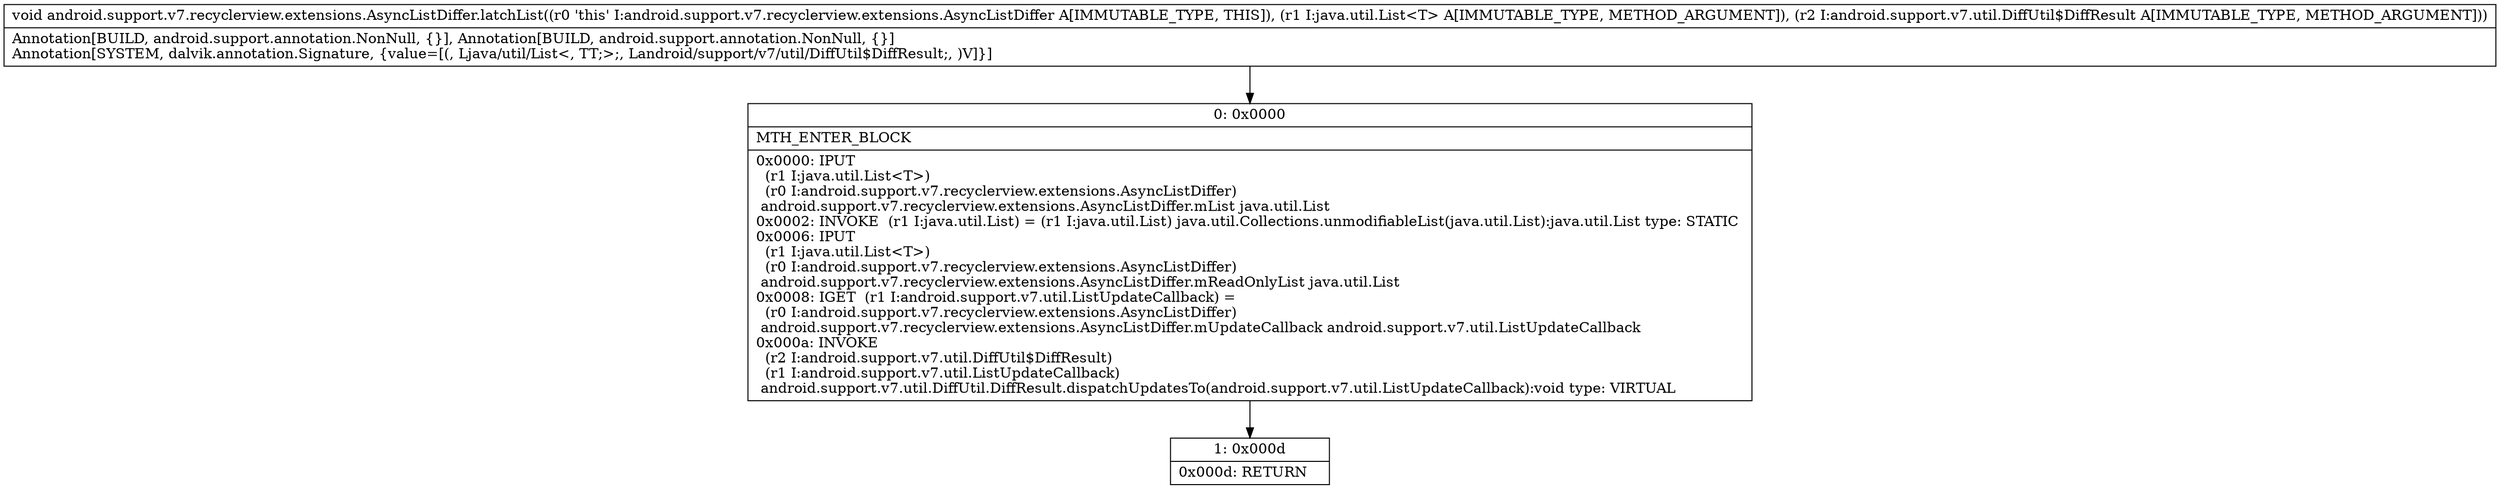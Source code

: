 digraph "CFG forandroid.support.v7.recyclerview.extensions.AsyncListDiffer.latchList(Ljava\/util\/List;Landroid\/support\/v7\/util\/DiffUtil$DiffResult;)V" {
Node_0 [shape=record,label="{0\:\ 0x0000|MTH_ENTER_BLOCK\l|0x0000: IPUT  \l  (r1 I:java.util.List\<T\>)\l  (r0 I:android.support.v7.recyclerview.extensions.AsyncListDiffer)\l android.support.v7.recyclerview.extensions.AsyncListDiffer.mList java.util.List \l0x0002: INVOKE  (r1 I:java.util.List) = (r1 I:java.util.List) java.util.Collections.unmodifiableList(java.util.List):java.util.List type: STATIC \l0x0006: IPUT  \l  (r1 I:java.util.List\<T\>)\l  (r0 I:android.support.v7.recyclerview.extensions.AsyncListDiffer)\l android.support.v7.recyclerview.extensions.AsyncListDiffer.mReadOnlyList java.util.List \l0x0008: IGET  (r1 I:android.support.v7.util.ListUpdateCallback) = \l  (r0 I:android.support.v7.recyclerview.extensions.AsyncListDiffer)\l android.support.v7.recyclerview.extensions.AsyncListDiffer.mUpdateCallback android.support.v7.util.ListUpdateCallback \l0x000a: INVOKE  \l  (r2 I:android.support.v7.util.DiffUtil$DiffResult)\l  (r1 I:android.support.v7.util.ListUpdateCallback)\l android.support.v7.util.DiffUtil.DiffResult.dispatchUpdatesTo(android.support.v7.util.ListUpdateCallback):void type: VIRTUAL \l}"];
Node_1 [shape=record,label="{1\:\ 0x000d|0x000d: RETURN   \l}"];
MethodNode[shape=record,label="{void android.support.v7.recyclerview.extensions.AsyncListDiffer.latchList((r0 'this' I:android.support.v7.recyclerview.extensions.AsyncListDiffer A[IMMUTABLE_TYPE, THIS]), (r1 I:java.util.List\<T\> A[IMMUTABLE_TYPE, METHOD_ARGUMENT]), (r2 I:android.support.v7.util.DiffUtil$DiffResult A[IMMUTABLE_TYPE, METHOD_ARGUMENT]))  | Annotation[BUILD, android.support.annotation.NonNull, \{\}], Annotation[BUILD, android.support.annotation.NonNull, \{\}]\lAnnotation[SYSTEM, dalvik.annotation.Signature, \{value=[(, Ljava\/util\/List\<, TT;\>;, Landroid\/support\/v7\/util\/DiffUtil$DiffResult;, )V]\}]\l}"];
MethodNode -> Node_0;
Node_0 -> Node_1;
}

